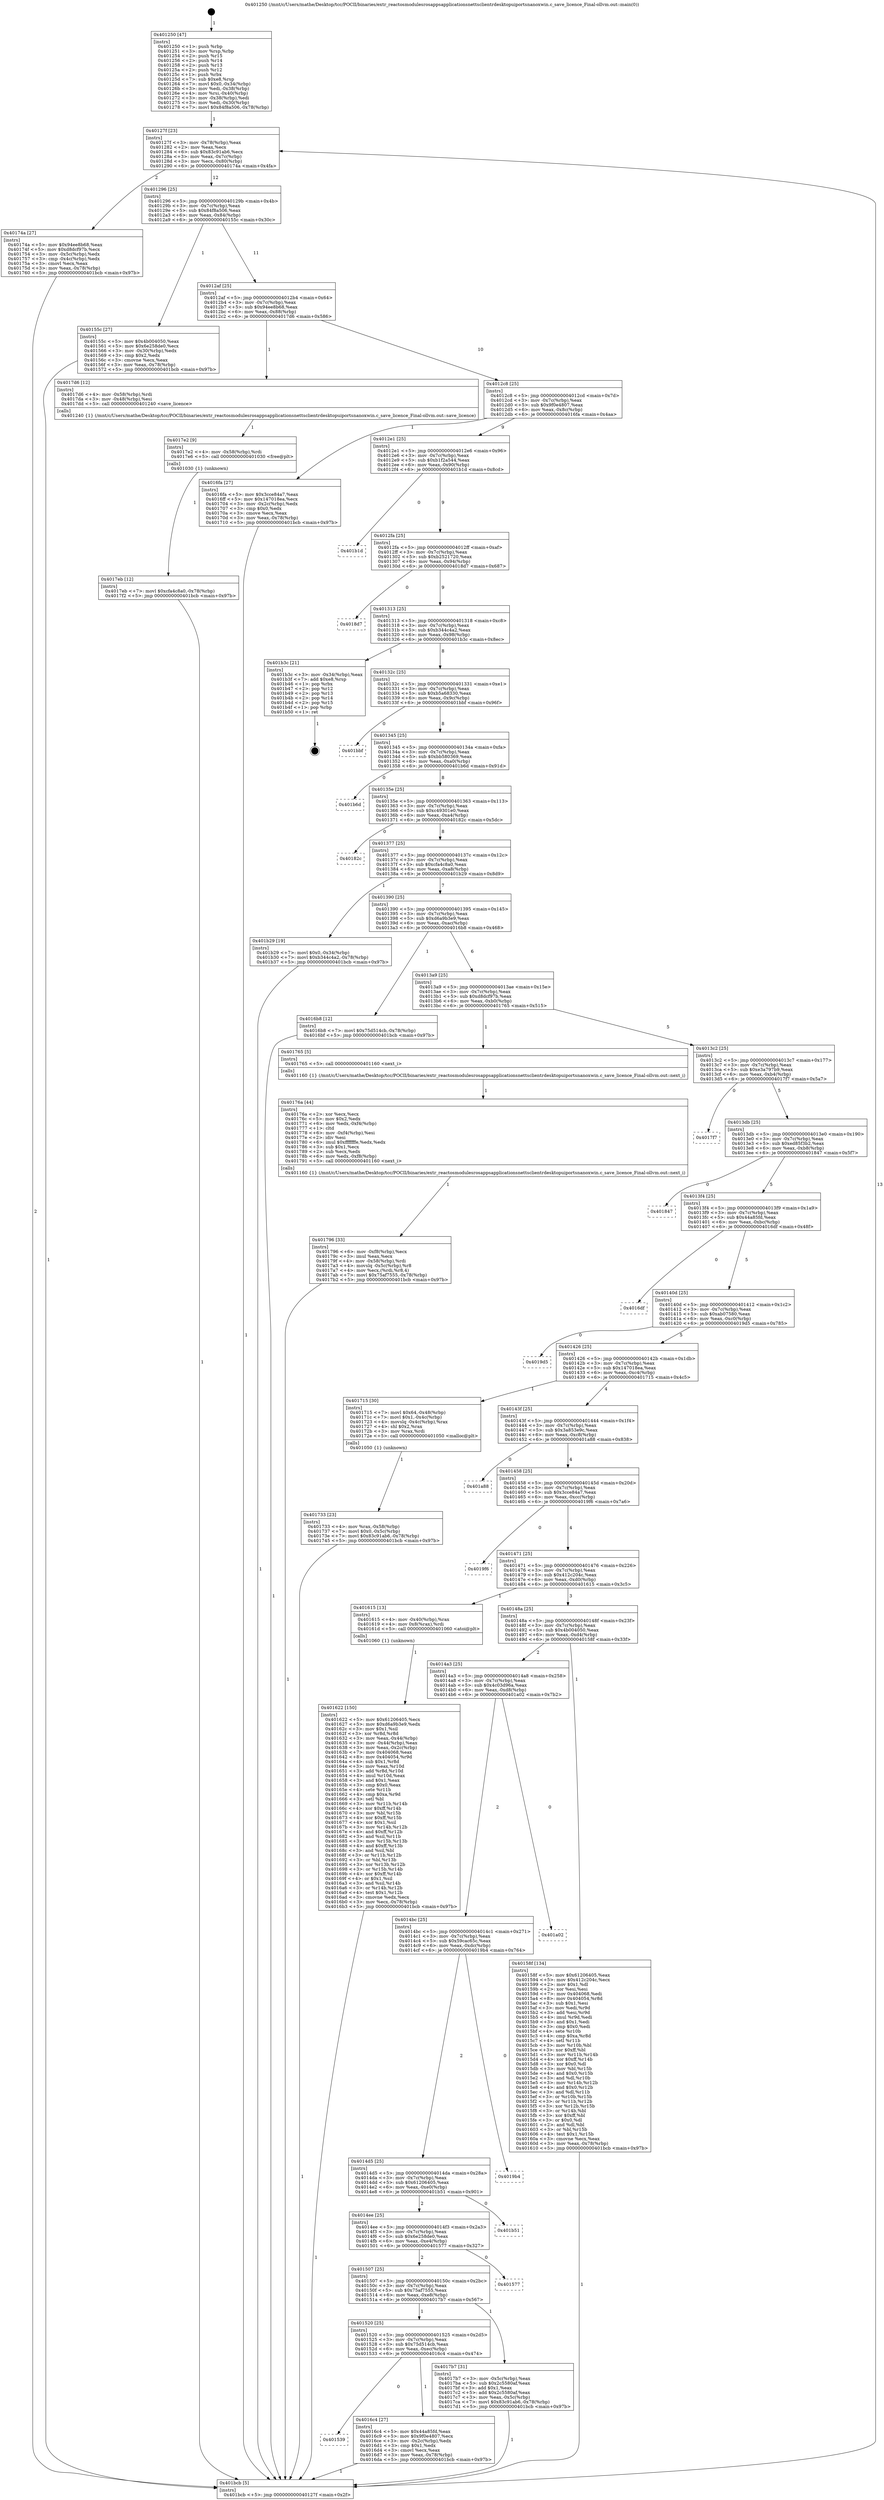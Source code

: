 digraph "0x401250" {
  label = "0x401250 (/mnt/c/Users/mathe/Desktop/tcc/POCII/binaries/extr_reactosmodulesrosappsapplicationsnettsclientrdesktopuiportsnanoxwin.c_save_licence_Final-ollvm.out::main(0))"
  labelloc = "t"
  node[shape=record]

  Entry [label="",width=0.3,height=0.3,shape=circle,fillcolor=black,style=filled]
  "0x40127f" [label="{
     0x40127f [23]\l
     | [instrs]\l
     &nbsp;&nbsp;0x40127f \<+3\>: mov -0x78(%rbp),%eax\l
     &nbsp;&nbsp;0x401282 \<+2\>: mov %eax,%ecx\l
     &nbsp;&nbsp;0x401284 \<+6\>: sub $0x83c91ab6,%ecx\l
     &nbsp;&nbsp;0x40128a \<+3\>: mov %eax,-0x7c(%rbp)\l
     &nbsp;&nbsp;0x40128d \<+3\>: mov %ecx,-0x80(%rbp)\l
     &nbsp;&nbsp;0x401290 \<+6\>: je 000000000040174a \<main+0x4fa\>\l
  }"]
  "0x40174a" [label="{
     0x40174a [27]\l
     | [instrs]\l
     &nbsp;&nbsp;0x40174a \<+5\>: mov $0x94ee8b68,%eax\l
     &nbsp;&nbsp;0x40174f \<+5\>: mov $0xd8dcf97b,%ecx\l
     &nbsp;&nbsp;0x401754 \<+3\>: mov -0x5c(%rbp),%edx\l
     &nbsp;&nbsp;0x401757 \<+3\>: cmp -0x4c(%rbp),%edx\l
     &nbsp;&nbsp;0x40175a \<+3\>: cmovl %ecx,%eax\l
     &nbsp;&nbsp;0x40175d \<+3\>: mov %eax,-0x78(%rbp)\l
     &nbsp;&nbsp;0x401760 \<+5\>: jmp 0000000000401bcb \<main+0x97b\>\l
  }"]
  "0x401296" [label="{
     0x401296 [25]\l
     | [instrs]\l
     &nbsp;&nbsp;0x401296 \<+5\>: jmp 000000000040129b \<main+0x4b\>\l
     &nbsp;&nbsp;0x40129b \<+3\>: mov -0x7c(%rbp),%eax\l
     &nbsp;&nbsp;0x40129e \<+5\>: sub $0x84f8a506,%eax\l
     &nbsp;&nbsp;0x4012a3 \<+6\>: mov %eax,-0x84(%rbp)\l
     &nbsp;&nbsp;0x4012a9 \<+6\>: je 000000000040155c \<main+0x30c\>\l
  }"]
  Exit [label="",width=0.3,height=0.3,shape=circle,fillcolor=black,style=filled,peripheries=2]
  "0x40155c" [label="{
     0x40155c [27]\l
     | [instrs]\l
     &nbsp;&nbsp;0x40155c \<+5\>: mov $0x4b004050,%eax\l
     &nbsp;&nbsp;0x401561 \<+5\>: mov $0x6e258de0,%ecx\l
     &nbsp;&nbsp;0x401566 \<+3\>: mov -0x30(%rbp),%edx\l
     &nbsp;&nbsp;0x401569 \<+3\>: cmp $0x2,%edx\l
     &nbsp;&nbsp;0x40156c \<+3\>: cmovne %ecx,%eax\l
     &nbsp;&nbsp;0x40156f \<+3\>: mov %eax,-0x78(%rbp)\l
     &nbsp;&nbsp;0x401572 \<+5\>: jmp 0000000000401bcb \<main+0x97b\>\l
  }"]
  "0x4012af" [label="{
     0x4012af [25]\l
     | [instrs]\l
     &nbsp;&nbsp;0x4012af \<+5\>: jmp 00000000004012b4 \<main+0x64\>\l
     &nbsp;&nbsp;0x4012b4 \<+3\>: mov -0x7c(%rbp),%eax\l
     &nbsp;&nbsp;0x4012b7 \<+5\>: sub $0x94ee8b68,%eax\l
     &nbsp;&nbsp;0x4012bc \<+6\>: mov %eax,-0x88(%rbp)\l
     &nbsp;&nbsp;0x4012c2 \<+6\>: je 00000000004017d6 \<main+0x586\>\l
  }"]
  "0x401bcb" [label="{
     0x401bcb [5]\l
     | [instrs]\l
     &nbsp;&nbsp;0x401bcb \<+5\>: jmp 000000000040127f \<main+0x2f\>\l
  }"]
  "0x401250" [label="{
     0x401250 [47]\l
     | [instrs]\l
     &nbsp;&nbsp;0x401250 \<+1\>: push %rbp\l
     &nbsp;&nbsp;0x401251 \<+3\>: mov %rsp,%rbp\l
     &nbsp;&nbsp;0x401254 \<+2\>: push %r15\l
     &nbsp;&nbsp;0x401256 \<+2\>: push %r14\l
     &nbsp;&nbsp;0x401258 \<+2\>: push %r13\l
     &nbsp;&nbsp;0x40125a \<+2\>: push %r12\l
     &nbsp;&nbsp;0x40125c \<+1\>: push %rbx\l
     &nbsp;&nbsp;0x40125d \<+7\>: sub $0xe8,%rsp\l
     &nbsp;&nbsp;0x401264 \<+7\>: movl $0x0,-0x34(%rbp)\l
     &nbsp;&nbsp;0x40126b \<+3\>: mov %edi,-0x38(%rbp)\l
     &nbsp;&nbsp;0x40126e \<+4\>: mov %rsi,-0x40(%rbp)\l
     &nbsp;&nbsp;0x401272 \<+3\>: mov -0x38(%rbp),%edi\l
     &nbsp;&nbsp;0x401275 \<+3\>: mov %edi,-0x30(%rbp)\l
     &nbsp;&nbsp;0x401278 \<+7\>: movl $0x84f8a506,-0x78(%rbp)\l
  }"]
  "0x4017eb" [label="{
     0x4017eb [12]\l
     | [instrs]\l
     &nbsp;&nbsp;0x4017eb \<+7\>: movl $0xcfa4c8a0,-0x78(%rbp)\l
     &nbsp;&nbsp;0x4017f2 \<+5\>: jmp 0000000000401bcb \<main+0x97b\>\l
  }"]
  "0x4017d6" [label="{
     0x4017d6 [12]\l
     | [instrs]\l
     &nbsp;&nbsp;0x4017d6 \<+4\>: mov -0x58(%rbp),%rdi\l
     &nbsp;&nbsp;0x4017da \<+3\>: mov -0x48(%rbp),%esi\l
     &nbsp;&nbsp;0x4017dd \<+5\>: call 0000000000401240 \<save_licence\>\l
     | [calls]\l
     &nbsp;&nbsp;0x401240 \{1\} (/mnt/c/Users/mathe/Desktop/tcc/POCII/binaries/extr_reactosmodulesrosappsapplicationsnettsclientrdesktopuiportsnanoxwin.c_save_licence_Final-ollvm.out::save_licence)\l
  }"]
  "0x4012c8" [label="{
     0x4012c8 [25]\l
     | [instrs]\l
     &nbsp;&nbsp;0x4012c8 \<+5\>: jmp 00000000004012cd \<main+0x7d\>\l
     &nbsp;&nbsp;0x4012cd \<+3\>: mov -0x7c(%rbp),%eax\l
     &nbsp;&nbsp;0x4012d0 \<+5\>: sub $0x9f0e4807,%eax\l
     &nbsp;&nbsp;0x4012d5 \<+6\>: mov %eax,-0x8c(%rbp)\l
     &nbsp;&nbsp;0x4012db \<+6\>: je 00000000004016fa \<main+0x4aa\>\l
  }"]
  "0x4017e2" [label="{
     0x4017e2 [9]\l
     | [instrs]\l
     &nbsp;&nbsp;0x4017e2 \<+4\>: mov -0x58(%rbp),%rdi\l
     &nbsp;&nbsp;0x4017e6 \<+5\>: call 0000000000401030 \<free@plt\>\l
     | [calls]\l
     &nbsp;&nbsp;0x401030 \{1\} (unknown)\l
  }"]
  "0x4016fa" [label="{
     0x4016fa [27]\l
     | [instrs]\l
     &nbsp;&nbsp;0x4016fa \<+5\>: mov $0x3cce84a7,%eax\l
     &nbsp;&nbsp;0x4016ff \<+5\>: mov $0x147018ea,%ecx\l
     &nbsp;&nbsp;0x401704 \<+3\>: mov -0x2c(%rbp),%edx\l
     &nbsp;&nbsp;0x401707 \<+3\>: cmp $0x0,%edx\l
     &nbsp;&nbsp;0x40170a \<+3\>: cmove %ecx,%eax\l
     &nbsp;&nbsp;0x40170d \<+3\>: mov %eax,-0x78(%rbp)\l
     &nbsp;&nbsp;0x401710 \<+5\>: jmp 0000000000401bcb \<main+0x97b\>\l
  }"]
  "0x4012e1" [label="{
     0x4012e1 [25]\l
     | [instrs]\l
     &nbsp;&nbsp;0x4012e1 \<+5\>: jmp 00000000004012e6 \<main+0x96\>\l
     &nbsp;&nbsp;0x4012e6 \<+3\>: mov -0x7c(%rbp),%eax\l
     &nbsp;&nbsp;0x4012e9 \<+5\>: sub $0xb1f2a544,%eax\l
     &nbsp;&nbsp;0x4012ee \<+6\>: mov %eax,-0x90(%rbp)\l
     &nbsp;&nbsp;0x4012f4 \<+6\>: je 0000000000401b1d \<main+0x8cd\>\l
  }"]
  "0x401796" [label="{
     0x401796 [33]\l
     | [instrs]\l
     &nbsp;&nbsp;0x401796 \<+6\>: mov -0xf8(%rbp),%ecx\l
     &nbsp;&nbsp;0x40179c \<+3\>: imul %eax,%ecx\l
     &nbsp;&nbsp;0x40179f \<+4\>: mov -0x58(%rbp),%rdi\l
     &nbsp;&nbsp;0x4017a3 \<+4\>: movslq -0x5c(%rbp),%r8\l
     &nbsp;&nbsp;0x4017a7 \<+4\>: mov %ecx,(%rdi,%r8,4)\l
     &nbsp;&nbsp;0x4017ab \<+7\>: movl $0x75af7555,-0x78(%rbp)\l
     &nbsp;&nbsp;0x4017b2 \<+5\>: jmp 0000000000401bcb \<main+0x97b\>\l
  }"]
  "0x401b1d" [label="{
     0x401b1d\l
  }", style=dashed]
  "0x4012fa" [label="{
     0x4012fa [25]\l
     | [instrs]\l
     &nbsp;&nbsp;0x4012fa \<+5\>: jmp 00000000004012ff \<main+0xaf\>\l
     &nbsp;&nbsp;0x4012ff \<+3\>: mov -0x7c(%rbp),%eax\l
     &nbsp;&nbsp;0x401302 \<+5\>: sub $0xb2521720,%eax\l
     &nbsp;&nbsp;0x401307 \<+6\>: mov %eax,-0x94(%rbp)\l
     &nbsp;&nbsp;0x40130d \<+6\>: je 00000000004018d7 \<main+0x687\>\l
  }"]
  "0x40176a" [label="{
     0x40176a [44]\l
     | [instrs]\l
     &nbsp;&nbsp;0x40176a \<+2\>: xor %ecx,%ecx\l
     &nbsp;&nbsp;0x40176c \<+5\>: mov $0x2,%edx\l
     &nbsp;&nbsp;0x401771 \<+6\>: mov %edx,-0xf4(%rbp)\l
     &nbsp;&nbsp;0x401777 \<+1\>: cltd\l
     &nbsp;&nbsp;0x401778 \<+6\>: mov -0xf4(%rbp),%esi\l
     &nbsp;&nbsp;0x40177e \<+2\>: idiv %esi\l
     &nbsp;&nbsp;0x401780 \<+6\>: imul $0xfffffffe,%edx,%edx\l
     &nbsp;&nbsp;0x401786 \<+3\>: sub $0x1,%ecx\l
     &nbsp;&nbsp;0x401789 \<+2\>: sub %ecx,%edx\l
     &nbsp;&nbsp;0x40178b \<+6\>: mov %edx,-0xf8(%rbp)\l
     &nbsp;&nbsp;0x401791 \<+5\>: call 0000000000401160 \<next_i\>\l
     | [calls]\l
     &nbsp;&nbsp;0x401160 \{1\} (/mnt/c/Users/mathe/Desktop/tcc/POCII/binaries/extr_reactosmodulesrosappsapplicationsnettsclientrdesktopuiportsnanoxwin.c_save_licence_Final-ollvm.out::next_i)\l
  }"]
  "0x4018d7" [label="{
     0x4018d7\l
  }", style=dashed]
  "0x401313" [label="{
     0x401313 [25]\l
     | [instrs]\l
     &nbsp;&nbsp;0x401313 \<+5\>: jmp 0000000000401318 \<main+0xc8\>\l
     &nbsp;&nbsp;0x401318 \<+3\>: mov -0x7c(%rbp),%eax\l
     &nbsp;&nbsp;0x40131b \<+5\>: sub $0xb344c4a2,%eax\l
     &nbsp;&nbsp;0x401320 \<+6\>: mov %eax,-0x98(%rbp)\l
     &nbsp;&nbsp;0x401326 \<+6\>: je 0000000000401b3c \<main+0x8ec\>\l
  }"]
  "0x401733" [label="{
     0x401733 [23]\l
     | [instrs]\l
     &nbsp;&nbsp;0x401733 \<+4\>: mov %rax,-0x58(%rbp)\l
     &nbsp;&nbsp;0x401737 \<+7\>: movl $0x0,-0x5c(%rbp)\l
     &nbsp;&nbsp;0x40173e \<+7\>: movl $0x83c91ab6,-0x78(%rbp)\l
     &nbsp;&nbsp;0x401745 \<+5\>: jmp 0000000000401bcb \<main+0x97b\>\l
  }"]
  "0x401b3c" [label="{
     0x401b3c [21]\l
     | [instrs]\l
     &nbsp;&nbsp;0x401b3c \<+3\>: mov -0x34(%rbp),%eax\l
     &nbsp;&nbsp;0x401b3f \<+7\>: add $0xe8,%rsp\l
     &nbsp;&nbsp;0x401b46 \<+1\>: pop %rbx\l
     &nbsp;&nbsp;0x401b47 \<+2\>: pop %r12\l
     &nbsp;&nbsp;0x401b49 \<+2\>: pop %r13\l
     &nbsp;&nbsp;0x401b4b \<+2\>: pop %r14\l
     &nbsp;&nbsp;0x401b4d \<+2\>: pop %r15\l
     &nbsp;&nbsp;0x401b4f \<+1\>: pop %rbp\l
     &nbsp;&nbsp;0x401b50 \<+1\>: ret\l
  }"]
  "0x40132c" [label="{
     0x40132c [25]\l
     | [instrs]\l
     &nbsp;&nbsp;0x40132c \<+5\>: jmp 0000000000401331 \<main+0xe1\>\l
     &nbsp;&nbsp;0x401331 \<+3\>: mov -0x7c(%rbp),%eax\l
     &nbsp;&nbsp;0x401334 \<+5\>: sub $0xb5a68330,%eax\l
     &nbsp;&nbsp;0x401339 \<+6\>: mov %eax,-0x9c(%rbp)\l
     &nbsp;&nbsp;0x40133f \<+6\>: je 0000000000401bbf \<main+0x96f\>\l
  }"]
  "0x401539" [label="{
     0x401539\l
  }", style=dashed]
  "0x401bbf" [label="{
     0x401bbf\l
  }", style=dashed]
  "0x401345" [label="{
     0x401345 [25]\l
     | [instrs]\l
     &nbsp;&nbsp;0x401345 \<+5\>: jmp 000000000040134a \<main+0xfa\>\l
     &nbsp;&nbsp;0x40134a \<+3\>: mov -0x7c(%rbp),%eax\l
     &nbsp;&nbsp;0x40134d \<+5\>: sub $0xbb580369,%eax\l
     &nbsp;&nbsp;0x401352 \<+6\>: mov %eax,-0xa0(%rbp)\l
     &nbsp;&nbsp;0x401358 \<+6\>: je 0000000000401b6d \<main+0x91d\>\l
  }"]
  "0x4016c4" [label="{
     0x4016c4 [27]\l
     | [instrs]\l
     &nbsp;&nbsp;0x4016c4 \<+5\>: mov $0x44a85fd,%eax\l
     &nbsp;&nbsp;0x4016c9 \<+5\>: mov $0x9f0e4807,%ecx\l
     &nbsp;&nbsp;0x4016ce \<+3\>: mov -0x2c(%rbp),%edx\l
     &nbsp;&nbsp;0x4016d1 \<+3\>: cmp $0x1,%edx\l
     &nbsp;&nbsp;0x4016d4 \<+3\>: cmovl %ecx,%eax\l
     &nbsp;&nbsp;0x4016d7 \<+3\>: mov %eax,-0x78(%rbp)\l
     &nbsp;&nbsp;0x4016da \<+5\>: jmp 0000000000401bcb \<main+0x97b\>\l
  }"]
  "0x401b6d" [label="{
     0x401b6d\l
  }", style=dashed]
  "0x40135e" [label="{
     0x40135e [25]\l
     | [instrs]\l
     &nbsp;&nbsp;0x40135e \<+5\>: jmp 0000000000401363 \<main+0x113\>\l
     &nbsp;&nbsp;0x401363 \<+3\>: mov -0x7c(%rbp),%eax\l
     &nbsp;&nbsp;0x401366 \<+5\>: sub $0xc49301e0,%eax\l
     &nbsp;&nbsp;0x40136b \<+6\>: mov %eax,-0xa4(%rbp)\l
     &nbsp;&nbsp;0x401371 \<+6\>: je 000000000040182c \<main+0x5dc\>\l
  }"]
  "0x401520" [label="{
     0x401520 [25]\l
     | [instrs]\l
     &nbsp;&nbsp;0x401520 \<+5\>: jmp 0000000000401525 \<main+0x2d5\>\l
     &nbsp;&nbsp;0x401525 \<+3\>: mov -0x7c(%rbp),%eax\l
     &nbsp;&nbsp;0x401528 \<+5\>: sub $0x75d514cb,%eax\l
     &nbsp;&nbsp;0x40152d \<+6\>: mov %eax,-0xec(%rbp)\l
     &nbsp;&nbsp;0x401533 \<+6\>: je 00000000004016c4 \<main+0x474\>\l
  }"]
  "0x40182c" [label="{
     0x40182c\l
  }", style=dashed]
  "0x401377" [label="{
     0x401377 [25]\l
     | [instrs]\l
     &nbsp;&nbsp;0x401377 \<+5\>: jmp 000000000040137c \<main+0x12c\>\l
     &nbsp;&nbsp;0x40137c \<+3\>: mov -0x7c(%rbp),%eax\l
     &nbsp;&nbsp;0x40137f \<+5\>: sub $0xcfa4c8a0,%eax\l
     &nbsp;&nbsp;0x401384 \<+6\>: mov %eax,-0xa8(%rbp)\l
     &nbsp;&nbsp;0x40138a \<+6\>: je 0000000000401b29 \<main+0x8d9\>\l
  }"]
  "0x4017b7" [label="{
     0x4017b7 [31]\l
     | [instrs]\l
     &nbsp;&nbsp;0x4017b7 \<+3\>: mov -0x5c(%rbp),%eax\l
     &nbsp;&nbsp;0x4017ba \<+5\>: sub $0x2c5580af,%eax\l
     &nbsp;&nbsp;0x4017bf \<+3\>: add $0x1,%eax\l
     &nbsp;&nbsp;0x4017c2 \<+5\>: add $0x2c5580af,%eax\l
     &nbsp;&nbsp;0x4017c7 \<+3\>: mov %eax,-0x5c(%rbp)\l
     &nbsp;&nbsp;0x4017ca \<+7\>: movl $0x83c91ab6,-0x78(%rbp)\l
     &nbsp;&nbsp;0x4017d1 \<+5\>: jmp 0000000000401bcb \<main+0x97b\>\l
  }"]
  "0x401b29" [label="{
     0x401b29 [19]\l
     | [instrs]\l
     &nbsp;&nbsp;0x401b29 \<+7\>: movl $0x0,-0x34(%rbp)\l
     &nbsp;&nbsp;0x401b30 \<+7\>: movl $0xb344c4a2,-0x78(%rbp)\l
     &nbsp;&nbsp;0x401b37 \<+5\>: jmp 0000000000401bcb \<main+0x97b\>\l
  }"]
  "0x401390" [label="{
     0x401390 [25]\l
     | [instrs]\l
     &nbsp;&nbsp;0x401390 \<+5\>: jmp 0000000000401395 \<main+0x145\>\l
     &nbsp;&nbsp;0x401395 \<+3\>: mov -0x7c(%rbp),%eax\l
     &nbsp;&nbsp;0x401398 \<+5\>: sub $0xd6a9b3e9,%eax\l
     &nbsp;&nbsp;0x40139d \<+6\>: mov %eax,-0xac(%rbp)\l
     &nbsp;&nbsp;0x4013a3 \<+6\>: je 00000000004016b8 \<main+0x468\>\l
  }"]
  "0x401507" [label="{
     0x401507 [25]\l
     | [instrs]\l
     &nbsp;&nbsp;0x401507 \<+5\>: jmp 000000000040150c \<main+0x2bc\>\l
     &nbsp;&nbsp;0x40150c \<+3\>: mov -0x7c(%rbp),%eax\l
     &nbsp;&nbsp;0x40150f \<+5\>: sub $0x75af7555,%eax\l
     &nbsp;&nbsp;0x401514 \<+6\>: mov %eax,-0xe8(%rbp)\l
     &nbsp;&nbsp;0x40151a \<+6\>: je 00000000004017b7 \<main+0x567\>\l
  }"]
  "0x4016b8" [label="{
     0x4016b8 [12]\l
     | [instrs]\l
     &nbsp;&nbsp;0x4016b8 \<+7\>: movl $0x75d514cb,-0x78(%rbp)\l
     &nbsp;&nbsp;0x4016bf \<+5\>: jmp 0000000000401bcb \<main+0x97b\>\l
  }"]
  "0x4013a9" [label="{
     0x4013a9 [25]\l
     | [instrs]\l
     &nbsp;&nbsp;0x4013a9 \<+5\>: jmp 00000000004013ae \<main+0x15e\>\l
     &nbsp;&nbsp;0x4013ae \<+3\>: mov -0x7c(%rbp),%eax\l
     &nbsp;&nbsp;0x4013b1 \<+5\>: sub $0xd8dcf97b,%eax\l
     &nbsp;&nbsp;0x4013b6 \<+6\>: mov %eax,-0xb0(%rbp)\l
     &nbsp;&nbsp;0x4013bc \<+6\>: je 0000000000401765 \<main+0x515\>\l
  }"]
  "0x401577" [label="{
     0x401577\l
  }", style=dashed]
  "0x401765" [label="{
     0x401765 [5]\l
     | [instrs]\l
     &nbsp;&nbsp;0x401765 \<+5\>: call 0000000000401160 \<next_i\>\l
     | [calls]\l
     &nbsp;&nbsp;0x401160 \{1\} (/mnt/c/Users/mathe/Desktop/tcc/POCII/binaries/extr_reactosmodulesrosappsapplicationsnettsclientrdesktopuiportsnanoxwin.c_save_licence_Final-ollvm.out::next_i)\l
  }"]
  "0x4013c2" [label="{
     0x4013c2 [25]\l
     | [instrs]\l
     &nbsp;&nbsp;0x4013c2 \<+5\>: jmp 00000000004013c7 \<main+0x177\>\l
     &nbsp;&nbsp;0x4013c7 \<+3\>: mov -0x7c(%rbp),%eax\l
     &nbsp;&nbsp;0x4013ca \<+5\>: sub $0xe3a797b9,%eax\l
     &nbsp;&nbsp;0x4013cf \<+6\>: mov %eax,-0xb4(%rbp)\l
     &nbsp;&nbsp;0x4013d5 \<+6\>: je 00000000004017f7 \<main+0x5a7\>\l
  }"]
  "0x4014ee" [label="{
     0x4014ee [25]\l
     | [instrs]\l
     &nbsp;&nbsp;0x4014ee \<+5\>: jmp 00000000004014f3 \<main+0x2a3\>\l
     &nbsp;&nbsp;0x4014f3 \<+3\>: mov -0x7c(%rbp),%eax\l
     &nbsp;&nbsp;0x4014f6 \<+5\>: sub $0x6e258de0,%eax\l
     &nbsp;&nbsp;0x4014fb \<+6\>: mov %eax,-0xe4(%rbp)\l
     &nbsp;&nbsp;0x401501 \<+6\>: je 0000000000401577 \<main+0x327\>\l
  }"]
  "0x4017f7" [label="{
     0x4017f7\l
  }", style=dashed]
  "0x4013db" [label="{
     0x4013db [25]\l
     | [instrs]\l
     &nbsp;&nbsp;0x4013db \<+5\>: jmp 00000000004013e0 \<main+0x190\>\l
     &nbsp;&nbsp;0x4013e0 \<+3\>: mov -0x7c(%rbp),%eax\l
     &nbsp;&nbsp;0x4013e3 \<+5\>: sub $0xed85f3b2,%eax\l
     &nbsp;&nbsp;0x4013e8 \<+6\>: mov %eax,-0xb8(%rbp)\l
     &nbsp;&nbsp;0x4013ee \<+6\>: je 0000000000401847 \<main+0x5f7\>\l
  }"]
  "0x401b51" [label="{
     0x401b51\l
  }", style=dashed]
  "0x401847" [label="{
     0x401847\l
  }", style=dashed]
  "0x4013f4" [label="{
     0x4013f4 [25]\l
     | [instrs]\l
     &nbsp;&nbsp;0x4013f4 \<+5\>: jmp 00000000004013f9 \<main+0x1a9\>\l
     &nbsp;&nbsp;0x4013f9 \<+3\>: mov -0x7c(%rbp),%eax\l
     &nbsp;&nbsp;0x4013fc \<+5\>: sub $0x44a85fd,%eax\l
     &nbsp;&nbsp;0x401401 \<+6\>: mov %eax,-0xbc(%rbp)\l
     &nbsp;&nbsp;0x401407 \<+6\>: je 00000000004016df \<main+0x48f\>\l
  }"]
  "0x4014d5" [label="{
     0x4014d5 [25]\l
     | [instrs]\l
     &nbsp;&nbsp;0x4014d5 \<+5\>: jmp 00000000004014da \<main+0x28a\>\l
     &nbsp;&nbsp;0x4014da \<+3\>: mov -0x7c(%rbp),%eax\l
     &nbsp;&nbsp;0x4014dd \<+5\>: sub $0x61206405,%eax\l
     &nbsp;&nbsp;0x4014e2 \<+6\>: mov %eax,-0xe0(%rbp)\l
     &nbsp;&nbsp;0x4014e8 \<+6\>: je 0000000000401b51 \<main+0x901\>\l
  }"]
  "0x4016df" [label="{
     0x4016df\l
  }", style=dashed]
  "0x40140d" [label="{
     0x40140d [25]\l
     | [instrs]\l
     &nbsp;&nbsp;0x40140d \<+5\>: jmp 0000000000401412 \<main+0x1c2\>\l
     &nbsp;&nbsp;0x401412 \<+3\>: mov -0x7c(%rbp),%eax\l
     &nbsp;&nbsp;0x401415 \<+5\>: sub $0xab07580,%eax\l
     &nbsp;&nbsp;0x40141a \<+6\>: mov %eax,-0xc0(%rbp)\l
     &nbsp;&nbsp;0x401420 \<+6\>: je 00000000004019d5 \<main+0x785\>\l
  }"]
  "0x4019b4" [label="{
     0x4019b4\l
  }", style=dashed]
  "0x4019d5" [label="{
     0x4019d5\l
  }", style=dashed]
  "0x401426" [label="{
     0x401426 [25]\l
     | [instrs]\l
     &nbsp;&nbsp;0x401426 \<+5\>: jmp 000000000040142b \<main+0x1db\>\l
     &nbsp;&nbsp;0x40142b \<+3\>: mov -0x7c(%rbp),%eax\l
     &nbsp;&nbsp;0x40142e \<+5\>: sub $0x147018ea,%eax\l
     &nbsp;&nbsp;0x401433 \<+6\>: mov %eax,-0xc4(%rbp)\l
     &nbsp;&nbsp;0x401439 \<+6\>: je 0000000000401715 \<main+0x4c5\>\l
  }"]
  "0x4014bc" [label="{
     0x4014bc [25]\l
     | [instrs]\l
     &nbsp;&nbsp;0x4014bc \<+5\>: jmp 00000000004014c1 \<main+0x271\>\l
     &nbsp;&nbsp;0x4014c1 \<+3\>: mov -0x7c(%rbp),%eax\l
     &nbsp;&nbsp;0x4014c4 \<+5\>: sub $0x59cac65c,%eax\l
     &nbsp;&nbsp;0x4014c9 \<+6\>: mov %eax,-0xdc(%rbp)\l
     &nbsp;&nbsp;0x4014cf \<+6\>: je 00000000004019b4 \<main+0x764\>\l
  }"]
  "0x401715" [label="{
     0x401715 [30]\l
     | [instrs]\l
     &nbsp;&nbsp;0x401715 \<+7\>: movl $0x64,-0x48(%rbp)\l
     &nbsp;&nbsp;0x40171c \<+7\>: movl $0x1,-0x4c(%rbp)\l
     &nbsp;&nbsp;0x401723 \<+4\>: movslq -0x4c(%rbp),%rax\l
     &nbsp;&nbsp;0x401727 \<+4\>: shl $0x2,%rax\l
     &nbsp;&nbsp;0x40172b \<+3\>: mov %rax,%rdi\l
     &nbsp;&nbsp;0x40172e \<+5\>: call 0000000000401050 \<malloc@plt\>\l
     | [calls]\l
     &nbsp;&nbsp;0x401050 \{1\} (unknown)\l
  }"]
  "0x40143f" [label="{
     0x40143f [25]\l
     | [instrs]\l
     &nbsp;&nbsp;0x40143f \<+5\>: jmp 0000000000401444 \<main+0x1f4\>\l
     &nbsp;&nbsp;0x401444 \<+3\>: mov -0x7c(%rbp),%eax\l
     &nbsp;&nbsp;0x401447 \<+5\>: sub $0x3a853e9c,%eax\l
     &nbsp;&nbsp;0x40144c \<+6\>: mov %eax,-0xc8(%rbp)\l
     &nbsp;&nbsp;0x401452 \<+6\>: je 0000000000401a88 \<main+0x838\>\l
  }"]
  "0x401a02" [label="{
     0x401a02\l
  }", style=dashed]
  "0x401a88" [label="{
     0x401a88\l
  }", style=dashed]
  "0x401458" [label="{
     0x401458 [25]\l
     | [instrs]\l
     &nbsp;&nbsp;0x401458 \<+5\>: jmp 000000000040145d \<main+0x20d\>\l
     &nbsp;&nbsp;0x40145d \<+3\>: mov -0x7c(%rbp),%eax\l
     &nbsp;&nbsp;0x401460 \<+5\>: sub $0x3cce84a7,%eax\l
     &nbsp;&nbsp;0x401465 \<+6\>: mov %eax,-0xcc(%rbp)\l
     &nbsp;&nbsp;0x40146b \<+6\>: je 00000000004019f6 \<main+0x7a6\>\l
  }"]
  "0x401622" [label="{
     0x401622 [150]\l
     | [instrs]\l
     &nbsp;&nbsp;0x401622 \<+5\>: mov $0x61206405,%ecx\l
     &nbsp;&nbsp;0x401627 \<+5\>: mov $0xd6a9b3e9,%edx\l
     &nbsp;&nbsp;0x40162c \<+3\>: mov $0x1,%sil\l
     &nbsp;&nbsp;0x40162f \<+3\>: xor %r8d,%r8d\l
     &nbsp;&nbsp;0x401632 \<+3\>: mov %eax,-0x44(%rbp)\l
     &nbsp;&nbsp;0x401635 \<+3\>: mov -0x44(%rbp),%eax\l
     &nbsp;&nbsp;0x401638 \<+3\>: mov %eax,-0x2c(%rbp)\l
     &nbsp;&nbsp;0x40163b \<+7\>: mov 0x404068,%eax\l
     &nbsp;&nbsp;0x401642 \<+8\>: mov 0x404054,%r9d\l
     &nbsp;&nbsp;0x40164a \<+4\>: sub $0x1,%r8d\l
     &nbsp;&nbsp;0x40164e \<+3\>: mov %eax,%r10d\l
     &nbsp;&nbsp;0x401651 \<+3\>: add %r8d,%r10d\l
     &nbsp;&nbsp;0x401654 \<+4\>: imul %r10d,%eax\l
     &nbsp;&nbsp;0x401658 \<+3\>: and $0x1,%eax\l
     &nbsp;&nbsp;0x40165b \<+3\>: cmp $0x0,%eax\l
     &nbsp;&nbsp;0x40165e \<+4\>: sete %r11b\l
     &nbsp;&nbsp;0x401662 \<+4\>: cmp $0xa,%r9d\l
     &nbsp;&nbsp;0x401666 \<+3\>: setl %bl\l
     &nbsp;&nbsp;0x401669 \<+3\>: mov %r11b,%r14b\l
     &nbsp;&nbsp;0x40166c \<+4\>: xor $0xff,%r14b\l
     &nbsp;&nbsp;0x401670 \<+3\>: mov %bl,%r15b\l
     &nbsp;&nbsp;0x401673 \<+4\>: xor $0xff,%r15b\l
     &nbsp;&nbsp;0x401677 \<+4\>: xor $0x1,%sil\l
     &nbsp;&nbsp;0x40167b \<+3\>: mov %r14b,%r12b\l
     &nbsp;&nbsp;0x40167e \<+4\>: and $0xff,%r12b\l
     &nbsp;&nbsp;0x401682 \<+3\>: and %sil,%r11b\l
     &nbsp;&nbsp;0x401685 \<+3\>: mov %r15b,%r13b\l
     &nbsp;&nbsp;0x401688 \<+4\>: and $0xff,%r13b\l
     &nbsp;&nbsp;0x40168c \<+3\>: and %sil,%bl\l
     &nbsp;&nbsp;0x40168f \<+3\>: or %r11b,%r12b\l
     &nbsp;&nbsp;0x401692 \<+3\>: or %bl,%r13b\l
     &nbsp;&nbsp;0x401695 \<+3\>: xor %r13b,%r12b\l
     &nbsp;&nbsp;0x401698 \<+3\>: or %r15b,%r14b\l
     &nbsp;&nbsp;0x40169b \<+4\>: xor $0xff,%r14b\l
     &nbsp;&nbsp;0x40169f \<+4\>: or $0x1,%sil\l
     &nbsp;&nbsp;0x4016a3 \<+3\>: and %sil,%r14b\l
     &nbsp;&nbsp;0x4016a6 \<+3\>: or %r14b,%r12b\l
     &nbsp;&nbsp;0x4016a9 \<+4\>: test $0x1,%r12b\l
     &nbsp;&nbsp;0x4016ad \<+3\>: cmovne %edx,%ecx\l
     &nbsp;&nbsp;0x4016b0 \<+3\>: mov %ecx,-0x78(%rbp)\l
     &nbsp;&nbsp;0x4016b3 \<+5\>: jmp 0000000000401bcb \<main+0x97b\>\l
  }"]
  "0x4019f6" [label="{
     0x4019f6\l
  }", style=dashed]
  "0x401471" [label="{
     0x401471 [25]\l
     | [instrs]\l
     &nbsp;&nbsp;0x401471 \<+5\>: jmp 0000000000401476 \<main+0x226\>\l
     &nbsp;&nbsp;0x401476 \<+3\>: mov -0x7c(%rbp),%eax\l
     &nbsp;&nbsp;0x401479 \<+5\>: sub $0x412c204c,%eax\l
     &nbsp;&nbsp;0x40147e \<+6\>: mov %eax,-0xd0(%rbp)\l
     &nbsp;&nbsp;0x401484 \<+6\>: je 0000000000401615 \<main+0x3c5\>\l
  }"]
  "0x4014a3" [label="{
     0x4014a3 [25]\l
     | [instrs]\l
     &nbsp;&nbsp;0x4014a3 \<+5\>: jmp 00000000004014a8 \<main+0x258\>\l
     &nbsp;&nbsp;0x4014a8 \<+3\>: mov -0x7c(%rbp),%eax\l
     &nbsp;&nbsp;0x4014ab \<+5\>: sub $0x4c03d96a,%eax\l
     &nbsp;&nbsp;0x4014b0 \<+6\>: mov %eax,-0xd8(%rbp)\l
     &nbsp;&nbsp;0x4014b6 \<+6\>: je 0000000000401a02 \<main+0x7b2\>\l
  }"]
  "0x401615" [label="{
     0x401615 [13]\l
     | [instrs]\l
     &nbsp;&nbsp;0x401615 \<+4\>: mov -0x40(%rbp),%rax\l
     &nbsp;&nbsp;0x401619 \<+4\>: mov 0x8(%rax),%rdi\l
     &nbsp;&nbsp;0x40161d \<+5\>: call 0000000000401060 \<atoi@plt\>\l
     | [calls]\l
     &nbsp;&nbsp;0x401060 \{1\} (unknown)\l
  }"]
  "0x40148a" [label="{
     0x40148a [25]\l
     | [instrs]\l
     &nbsp;&nbsp;0x40148a \<+5\>: jmp 000000000040148f \<main+0x23f\>\l
     &nbsp;&nbsp;0x40148f \<+3\>: mov -0x7c(%rbp),%eax\l
     &nbsp;&nbsp;0x401492 \<+5\>: sub $0x4b004050,%eax\l
     &nbsp;&nbsp;0x401497 \<+6\>: mov %eax,-0xd4(%rbp)\l
     &nbsp;&nbsp;0x40149d \<+6\>: je 000000000040158f \<main+0x33f\>\l
  }"]
  "0x40158f" [label="{
     0x40158f [134]\l
     | [instrs]\l
     &nbsp;&nbsp;0x40158f \<+5\>: mov $0x61206405,%eax\l
     &nbsp;&nbsp;0x401594 \<+5\>: mov $0x412c204c,%ecx\l
     &nbsp;&nbsp;0x401599 \<+2\>: mov $0x1,%dl\l
     &nbsp;&nbsp;0x40159b \<+2\>: xor %esi,%esi\l
     &nbsp;&nbsp;0x40159d \<+7\>: mov 0x404068,%edi\l
     &nbsp;&nbsp;0x4015a4 \<+8\>: mov 0x404054,%r8d\l
     &nbsp;&nbsp;0x4015ac \<+3\>: sub $0x1,%esi\l
     &nbsp;&nbsp;0x4015af \<+3\>: mov %edi,%r9d\l
     &nbsp;&nbsp;0x4015b2 \<+3\>: add %esi,%r9d\l
     &nbsp;&nbsp;0x4015b5 \<+4\>: imul %r9d,%edi\l
     &nbsp;&nbsp;0x4015b9 \<+3\>: and $0x1,%edi\l
     &nbsp;&nbsp;0x4015bc \<+3\>: cmp $0x0,%edi\l
     &nbsp;&nbsp;0x4015bf \<+4\>: sete %r10b\l
     &nbsp;&nbsp;0x4015c3 \<+4\>: cmp $0xa,%r8d\l
     &nbsp;&nbsp;0x4015c7 \<+4\>: setl %r11b\l
     &nbsp;&nbsp;0x4015cb \<+3\>: mov %r10b,%bl\l
     &nbsp;&nbsp;0x4015ce \<+3\>: xor $0xff,%bl\l
     &nbsp;&nbsp;0x4015d1 \<+3\>: mov %r11b,%r14b\l
     &nbsp;&nbsp;0x4015d4 \<+4\>: xor $0xff,%r14b\l
     &nbsp;&nbsp;0x4015d8 \<+3\>: xor $0x0,%dl\l
     &nbsp;&nbsp;0x4015db \<+3\>: mov %bl,%r15b\l
     &nbsp;&nbsp;0x4015de \<+4\>: and $0x0,%r15b\l
     &nbsp;&nbsp;0x4015e2 \<+3\>: and %dl,%r10b\l
     &nbsp;&nbsp;0x4015e5 \<+3\>: mov %r14b,%r12b\l
     &nbsp;&nbsp;0x4015e8 \<+4\>: and $0x0,%r12b\l
     &nbsp;&nbsp;0x4015ec \<+3\>: and %dl,%r11b\l
     &nbsp;&nbsp;0x4015ef \<+3\>: or %r10b,%r15b\l
     &nbsp;&nbsp;0x4015f2 \<+3\>: or %r11b,%r12b\l
     &nbsp;&nbsp;0x4015f5 \<+3\>: xor %r12b,%r15b\l
     &nbsp;&nbsp;0x4015f8 \<+3\>: or %r14b,%bl\l
     &nbsp;&nbsp;0x4015fb \<+3\>: xor $0xff,%bl\l
     &nbsp;&nbsp;0x4015fe \<+3\>: or $0x0,%dl\l
     &nbsp;&nbsp;0x401601 \<+2\>: and %dl,%bl\l
     &nbsp;&nbsp;0x401603 \<+3\>: or %bl,%r15b\l
     &nbsp;&nbsp;0x401606 \<+4\>: test $0x1,%r15b\l
     &nbsp;&nbsp;0x40160a \<+3\>: cmovne %ecx,%eax\l
     &nbsp;&nbsp;0x40160d \<+3\>: mov %eax,-0x78(%rbp)\l
     &nbsp;&nbsp;0x401610 \<+5\>: jmp 0000000000401bcb \<main+0x97b\>\l
  }"]
  Entry -> "0x401250" [label=" 1"]
  "0x40127f" -> "0x40174a" [label=" 2"]
  "0x40127f" -> "0x401296" [label=" 12"]
  "0x401b3c" -> Exit [label=" 1"]
  "0x401296" -> "0x40155c" [label=" 1"]
  "0x401296" -> "0x4012af" [label=" 11"]
  "0x40155c" -> "0x401bcb" [label=" 1"]
  "0x401250" -> "0x40127f" [label=" 1"]
  "0x401bcb" -> "0x40127f" [label=" 13"]
  "0x401b29" -> "0x401bcb" [label=" 1"]
  "0x4012af" -> "0x4017d6" [label=" 1"]
  "0x4012af" -> "0x4012c8" [label=" 10"]
  "0x4017eb" -> "0x401bcb" [label=" 1"]
  "0x4012c8" -> "0x4016fa" [label=" 1"]
  "0x4012c8" -> "0x4012e1" [label=" 9"]
  "0x4017e2" -> "0x4017eb" [label=" 1"]
  "0x4012e1" -> "0x401b1d" [label=" 0"]
  "0x4012e1" -> "0x4012fa" [label=" 9"]
  "0x4017d6" -> "0x4017e2" [label=" 1"]
  "0x4012fa" -> "0x4018d7" [label=" 0"]
  "0x4012fa" -> "0x401313" [label=" 9"]
  "0x4017b7" -> "0x401bcb" [label=" 1"]
  "0x401313" -> "0x401b3c" [label=" 1"]
  "0x401313" -> "0x40132c" [label=" 8"]
  "0x401796" -> "0x401bcb" [label=" 1"]
  "0x40132c" -> "0x401bbf" [label=" 0"]
  "0x40132c" -> "0x401345" [label=" 8"]
  "0x40176a" -> "0x401796" [label=" 1"]
  "0x401345" -> "0x401b6d" [label=" 0"]
  "0x401345" -> "0x40135e" [label=" 8"]
  "0x401765" -> "0x40176a" [label=" 1"]
  "0x40135e" -> "0x40182c" [label=" 0"]
  "0x40135e" -> "0x401377" [label=" 8"]
  "0x401733" -> "0x401bcb" [label=" 1"]
  "0x401377" -> "0x401b29" [label=" 1"]
  "0x401377" -> "0x401390" [label=" 7"]
  "0x401715" -> "0x401733" [label=" 1"]
  "0x401390" -> "0x4016b8" [label=" 1"]
  "0x401390" -> "0x4013a9" [label=" 6"]
  "0x4016c4" -> "0x401bcb" [label=" 1"]
  "0x4013a9" -> "0x401765" [label=" 1"]
  "0x4013a9" -> "0x4013c2" [label=" 5"]
  "0x401520" -> "0x401539" [label=" 0"]
  "0x4013c2" -> "0x4017f7" [label=" 0"]
  "0x4013c2" -> "0x4013db" [label=" 5"]
  "0x40174a" -> "0x401bcb" [label=" 2"]
  "0x4013db" -> "0x401847" [label=" 0"]
  "0x4013db" -> "0x4013f4" [label=" 5"]
  "0x401507" -> "0x401520" [label=" 1"]
  "0x4013f4" -> "0x4016df" [label=" 0"]
  "0x4013f4" -> "0x40140d" [label=" 5"]
  "0x4016fa" -> "0x401bcb" [label=" 1"]
  "0x40140d" -> "0x4019d5" [label=" 0"]
  "0x40140d" -> "0x401426" [label=" 5"]
  "0x4014ee" -> "0x401507" [label=" 2"]
  "0x401426" -> "0x401715" [label=" 1"]
  "0x401426" -> "0x40143f" [label=" 4"]
  "0x401520" -> "0x4016c4" [label=" 1"]
  "0x40143f" -> "0x401a88" [label=" 0"]
  "0x40143f" -> "0x401458" [label=" 4"]
  "0x4014d5" -> "0x4014ee" [label=" 2"]
  "0x401458" -> "0x4019f6" [label=" 0"]
  "0x401458" -> "0x401471" [label=" 4"]
  "0x401507" -> "0x4017b7" [label=" 1"]
  "0x401471" -> "0x401615" [label=" 1"]
  "0x401471" -> "0x40148a" [label=" 3"]
  "0x4014bc" -> "0x4014d5" [label=" 2"]
  "0x40148a" -> "0x40158f" [label=" 1"]
  "0x40148a" -> "0x4014a3" [label=" 2"]
  "0x40158f" -> "0x401bcb" [label=" 1"]
  "0x401615" -> "0x401622" [label=" 1"]
  "0x401622" -> "0x401bcb" [label=" 1"]
  "0x4016b8" -> "0x401bcb" [label=" 1"]
  "0x4014d5" -> "0x401b51" [label=" 0"]
  "0x4014a3" -> "0x401a02" [label=" 0"]
  "0x4014a3" -> "0x4014bc" [label=" 2"]
  "0x4014ee" -> "0x401577" [label=" 0"]
  "0x4014bc" -> "0x4019b4" [label=" 0"]
}

